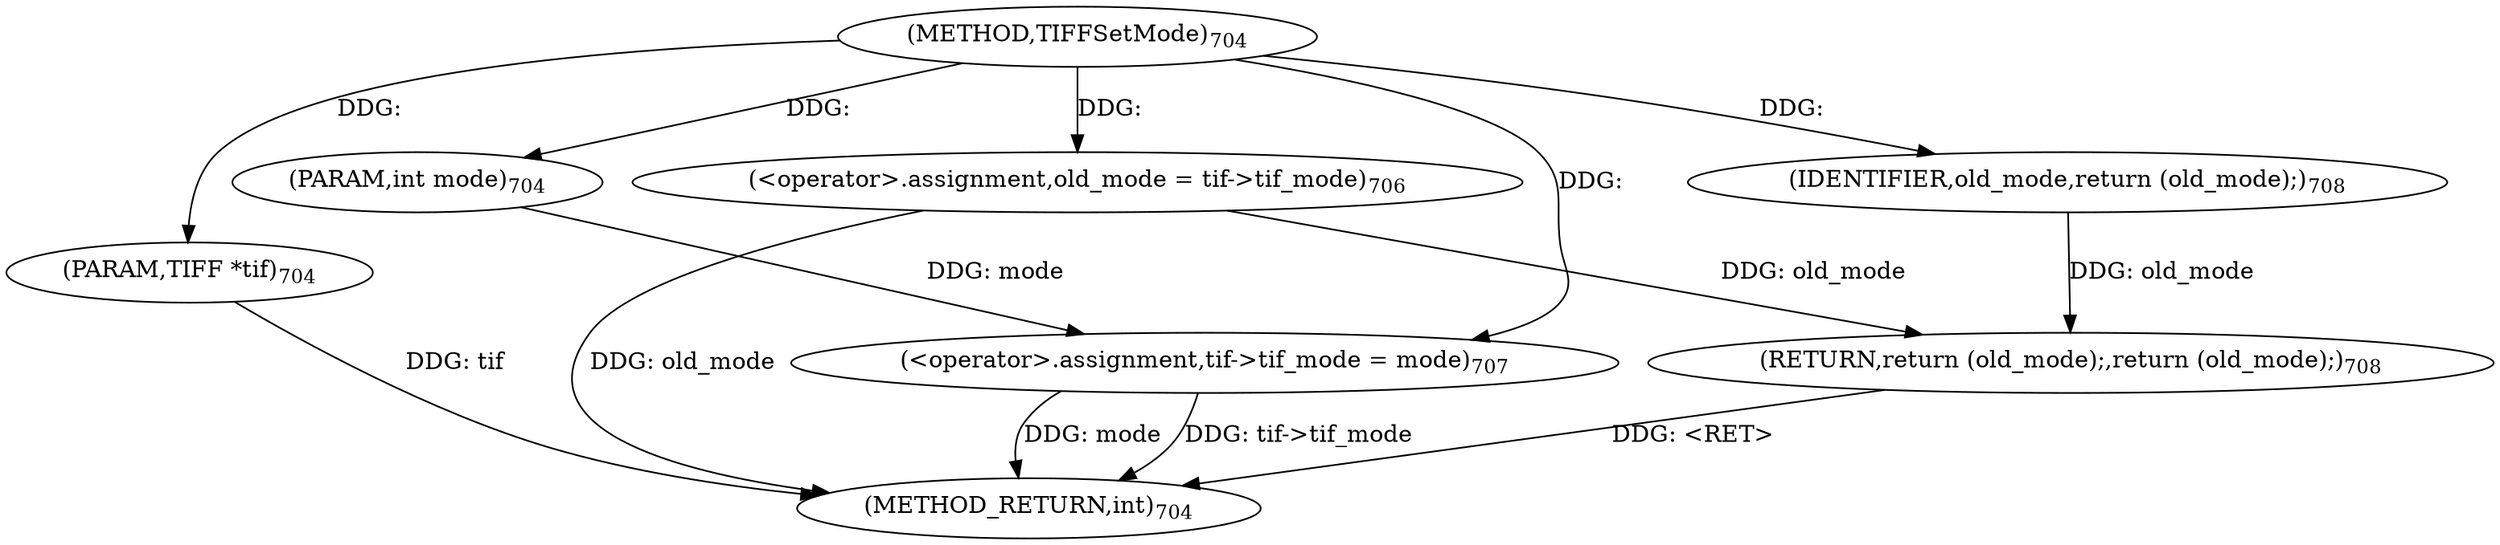 digraph "TIFFSetMode" {  
"1511" [label = <(METHOD,TIFFSetMode)<SUB>704</SUB>> ]
"1528" [label = <(METHOD_RETURN,int)<SUB>704</SUB>> ]
"1512" [label = <(PARAM,TIFF *tif)<SUB>704</SUB>> ]
"1513" [label = <(PARAM,int mode)<SUB>704</SUB>> ]
"1516" [label = <(&lt;operator&gt;.assignment,old_mode = tif-&gt;tif_mode)<SUB>706</SUB>> ]
"1521" [label = <(&lt;operator&gt;.assignment,tif-&gt;tif_mode = mode)<SUB>707</SUB>> ]
"1526" [label = <(RETURN,return (old_mode);,return (old_mode);)<SUB>708</SUB>> ]
"1527" [label = <(IDENTIFIER,old_mode,return (old_mode);)<SUB>708</SUB>> ]
  "1526" -> "1528"  [ label = "DDG: &lt;RET&gt;"] 
  "1512" -> "1528"  [ label = "DDG: tif"] 
  "1516" -> "1528"  [ label = "DDG: old_mode"] 
  "1521" -> "1528"  [ label = "DDG: tif-&gt;tif_mode"] 
  "1521" -> "1528"  [ label = "DDG: mode"] 
  "1511" -> "1512"  [ label = "DDG: "] 
  "1511" -> "1513"  [ label = "DDG: "] 
  "1513" -> "1521"  [ label = "DDG: mode"] 
  "1511" -> "1521"  [ label = "DDG: "] 
  "1527" -> "1526"  [ label = "DDG: old_mode"] 
  "1516" -> "1526"  [ label = "DDG: old_mode"] 
  "1511" -> "1516"  [ label = "DDG: "] 
  "1511" -> "1527"  [ label = "DDG: "] 
}
